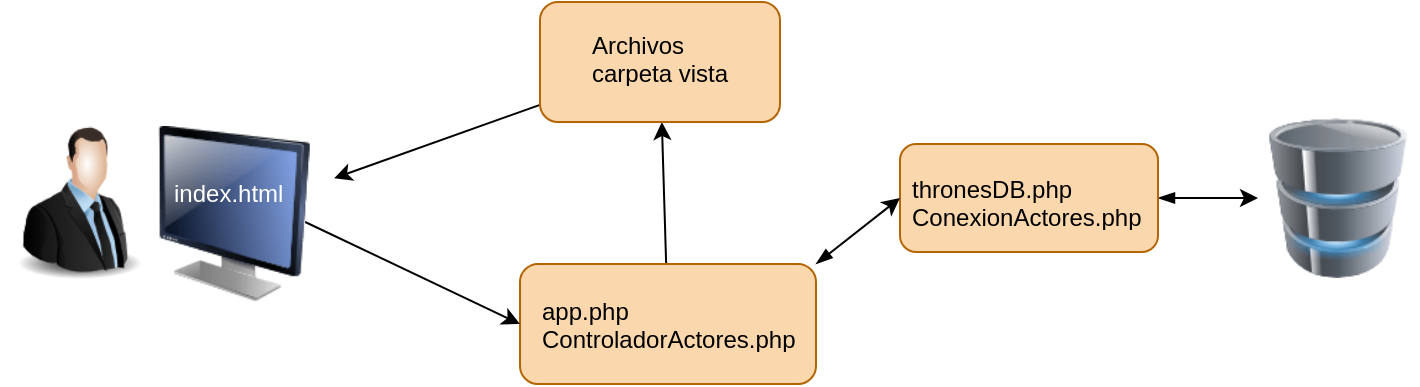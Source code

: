 <mxfile>
    <diagram id="DiVC0XS4uHkmSNa-AXyE" name="Página-1">
        <mxGraphModel dx="1023" dy="578" grid="0" gridSize="10" guides="1" tooltips="1" connect="1" arrows="1" fold="1" page="1" pageScale="1" pageWidth="1169" pageHeight="827" background="#ffffff" math="0" shadow="0">
            <root>
                <mxCell id="0"/>
                <mxCell id="1" parent="0"/>
                <mxCell id="11" style="edgeStyle=none;html=1;fontColor=#000000;labelBackgroundColor=#000000;strokeColor=#000000;startArrow=blockThin;startFill=1;" edge="1" parent="1" source="2" target="7">
                    <mxGeometry relative="1" as="geometry"/>
                </mxCell>
                <mxCell id="2" value="" style="rounded=1;whiteSpace=wrap;html=1;fillColor=#fad7ac;strokeColor=#b46504;" vertex="1" parent="1">
                    <mxGeometry x="621" y="207" width="129" height="54" as="geometry"/>
                </mxCell>
                <mxCell id="13" style="edgeStyle=none;html=1;entryX=0;entryY=0.5;entryDx=0;entryDy=0;labelBackgroundColor=#000000;fontColor=#000000;strokeColor=#000000;startArrow=blockThin;startFill=1;exitX=1;exitY=0;exitDx=0;exitDy=0;" edge="1" parent="1" source="5" target="2">
                    <mxGeometry relative="1" as="geometry"/>
                </mxCell>
                <mxCell id="14" style="edgeStyle=none;html=1;labelBackgroundColor=#000000;fontColor=#000000;strokeColor=#000000;" edge="1" parent="1" source="5" target="6">
                    <mxGeometry relative="1" as="geometry"/>
                </mxCell>
                <mxCell id="5" value="" style="rounded=1;whiteSpace=wrap;html=1;fillColor=#fad7ac;strokeColor=#b46504;" vertex="1" parent="1">
                    <mxGeometry x="431" y="267" width="148" height="60" as="geometry"/>
                </mxCell>
                <mxCell id="16" style="edgeStyle=none;html=1;labelBackgroundColor=#000000;fontColor=#000000;strokeColor=#000000;" edge="1" parent="1" source="6" target="10">
                    <mxGeometry relative="1" as="geometry"/>
                </mxCell>
                <mxCell id="6" value="" style="rounded=1;whiteSpace=wrap;html=1;fillColor=#fad7ac;strokeColor=#b46504;" vertex="1" parent="1">
                    <mxGeometry x="441" y="136" width="120" height="60" as="geometry"/>
                </mxCell>
                <mxCell id="7" value="" style="image;html=1;image=img/lib/clip_art/computers/Database_128x128.png" vertex="1" parent="1">
                    <mxGeometry x="800" y="194" width="80" height="80" as="geometry"/>
                </mxCell>
                <mxCell id="8" value="" style="image;html=1;image=img/lib/clip_art/people/Suit_Man_128x128.png" vertex="1" parent="1">
                    <mxGeometry x="171" y="196" width="79" height="80" as="geometry"/>
                </mxCell>
                <mxCell id="10" value="" style="image;html=1;image=img/lib/clip_art/computers/Monitor_128x128.png;fontColor=#000000;portConstraintRotation=0;flipH=1;" vertex="1" parent="1">
                    <mxGeometry x="238" y="198" width="100" height="88" as="geometry"/>
                </mxCell>
                <mxCell id="15" style="edgeStyle=none;html=1;entryX=0;entryY=0.5;entryDx=0;entryDy=0;labelBackgroundColor=#000000;fontColor=#000000;strokeColor=#000000;" edge="1" parent="1" source="9" target="5">
                    <mxGeometry relative="1" as="geometry"/>
                </mxCell>
                <mxCell id="9" value="index.html" style="text;strokeColor=none;fillColor=none;align=left;verticalAlign=middle;spacingLeft=4;spacingRight=4;overflow=hidden;points=[[0,0.5],[1,0.5]];portConstraint=eastwest;rotatable=0;fontColor=#FFFFFF;" vertex="1" parent="1">
                    <mxGeometry x="252" y="216" width="80" height="30" as="geometry"/>
                </mxCell>
                <mxCell id="17" value="Archivos &#10;carpeta vista" style="text;strokeColor=none;fillColor=none;align=left;verticalAlign=middle;spacingLeft=4;spacingRight=4;overflow=hidden;points=[[0,0.5],[1,0.5]];portConstraint=eastwest;rotatable=0;fontColor=#000000;" vertex="1" parent="1">
                    <mxGeometry x="461" y="149" width="80" height="30" as="geometry"/>
                </mxCell>
                <mxCell id="18" value="app.php&#10;ControladorActores.php" style="text;strokeColor=none;fillColor=none;align=left;verticalAlign=middle;spacingLeft=4;spacingRight=4;overflow=hidden;points=[[0,0.5],[1,0.5]];portConstraint=eastwest;rotatable=0;fontColor=#000000;" vertex="1" parent="1">
                    <mxGeometry x="436" y="282" width="138" height="30" as="geometry"/>
                </mxCell>
                <mxCell id="23" value="thronesDB.php&#10;ConexionActores.php" style="text;strokeColor=none;fillColor=none;align=left;verticalAlign=middle;spacingLeft=4;spacingRight=4;overflow=hidden;points=[[0,0.5],[1,0.5]];portConstraint=eastwest;rotatable=0;fontColor=#000000;" vertex="1" parent="1">
                    <mxGeometry x="621" y="221" width="138" height="30" as="geometry"/>
                </mxCell>
            </root>
        </mxGraphModel>
    </diagram>
</mxfile>